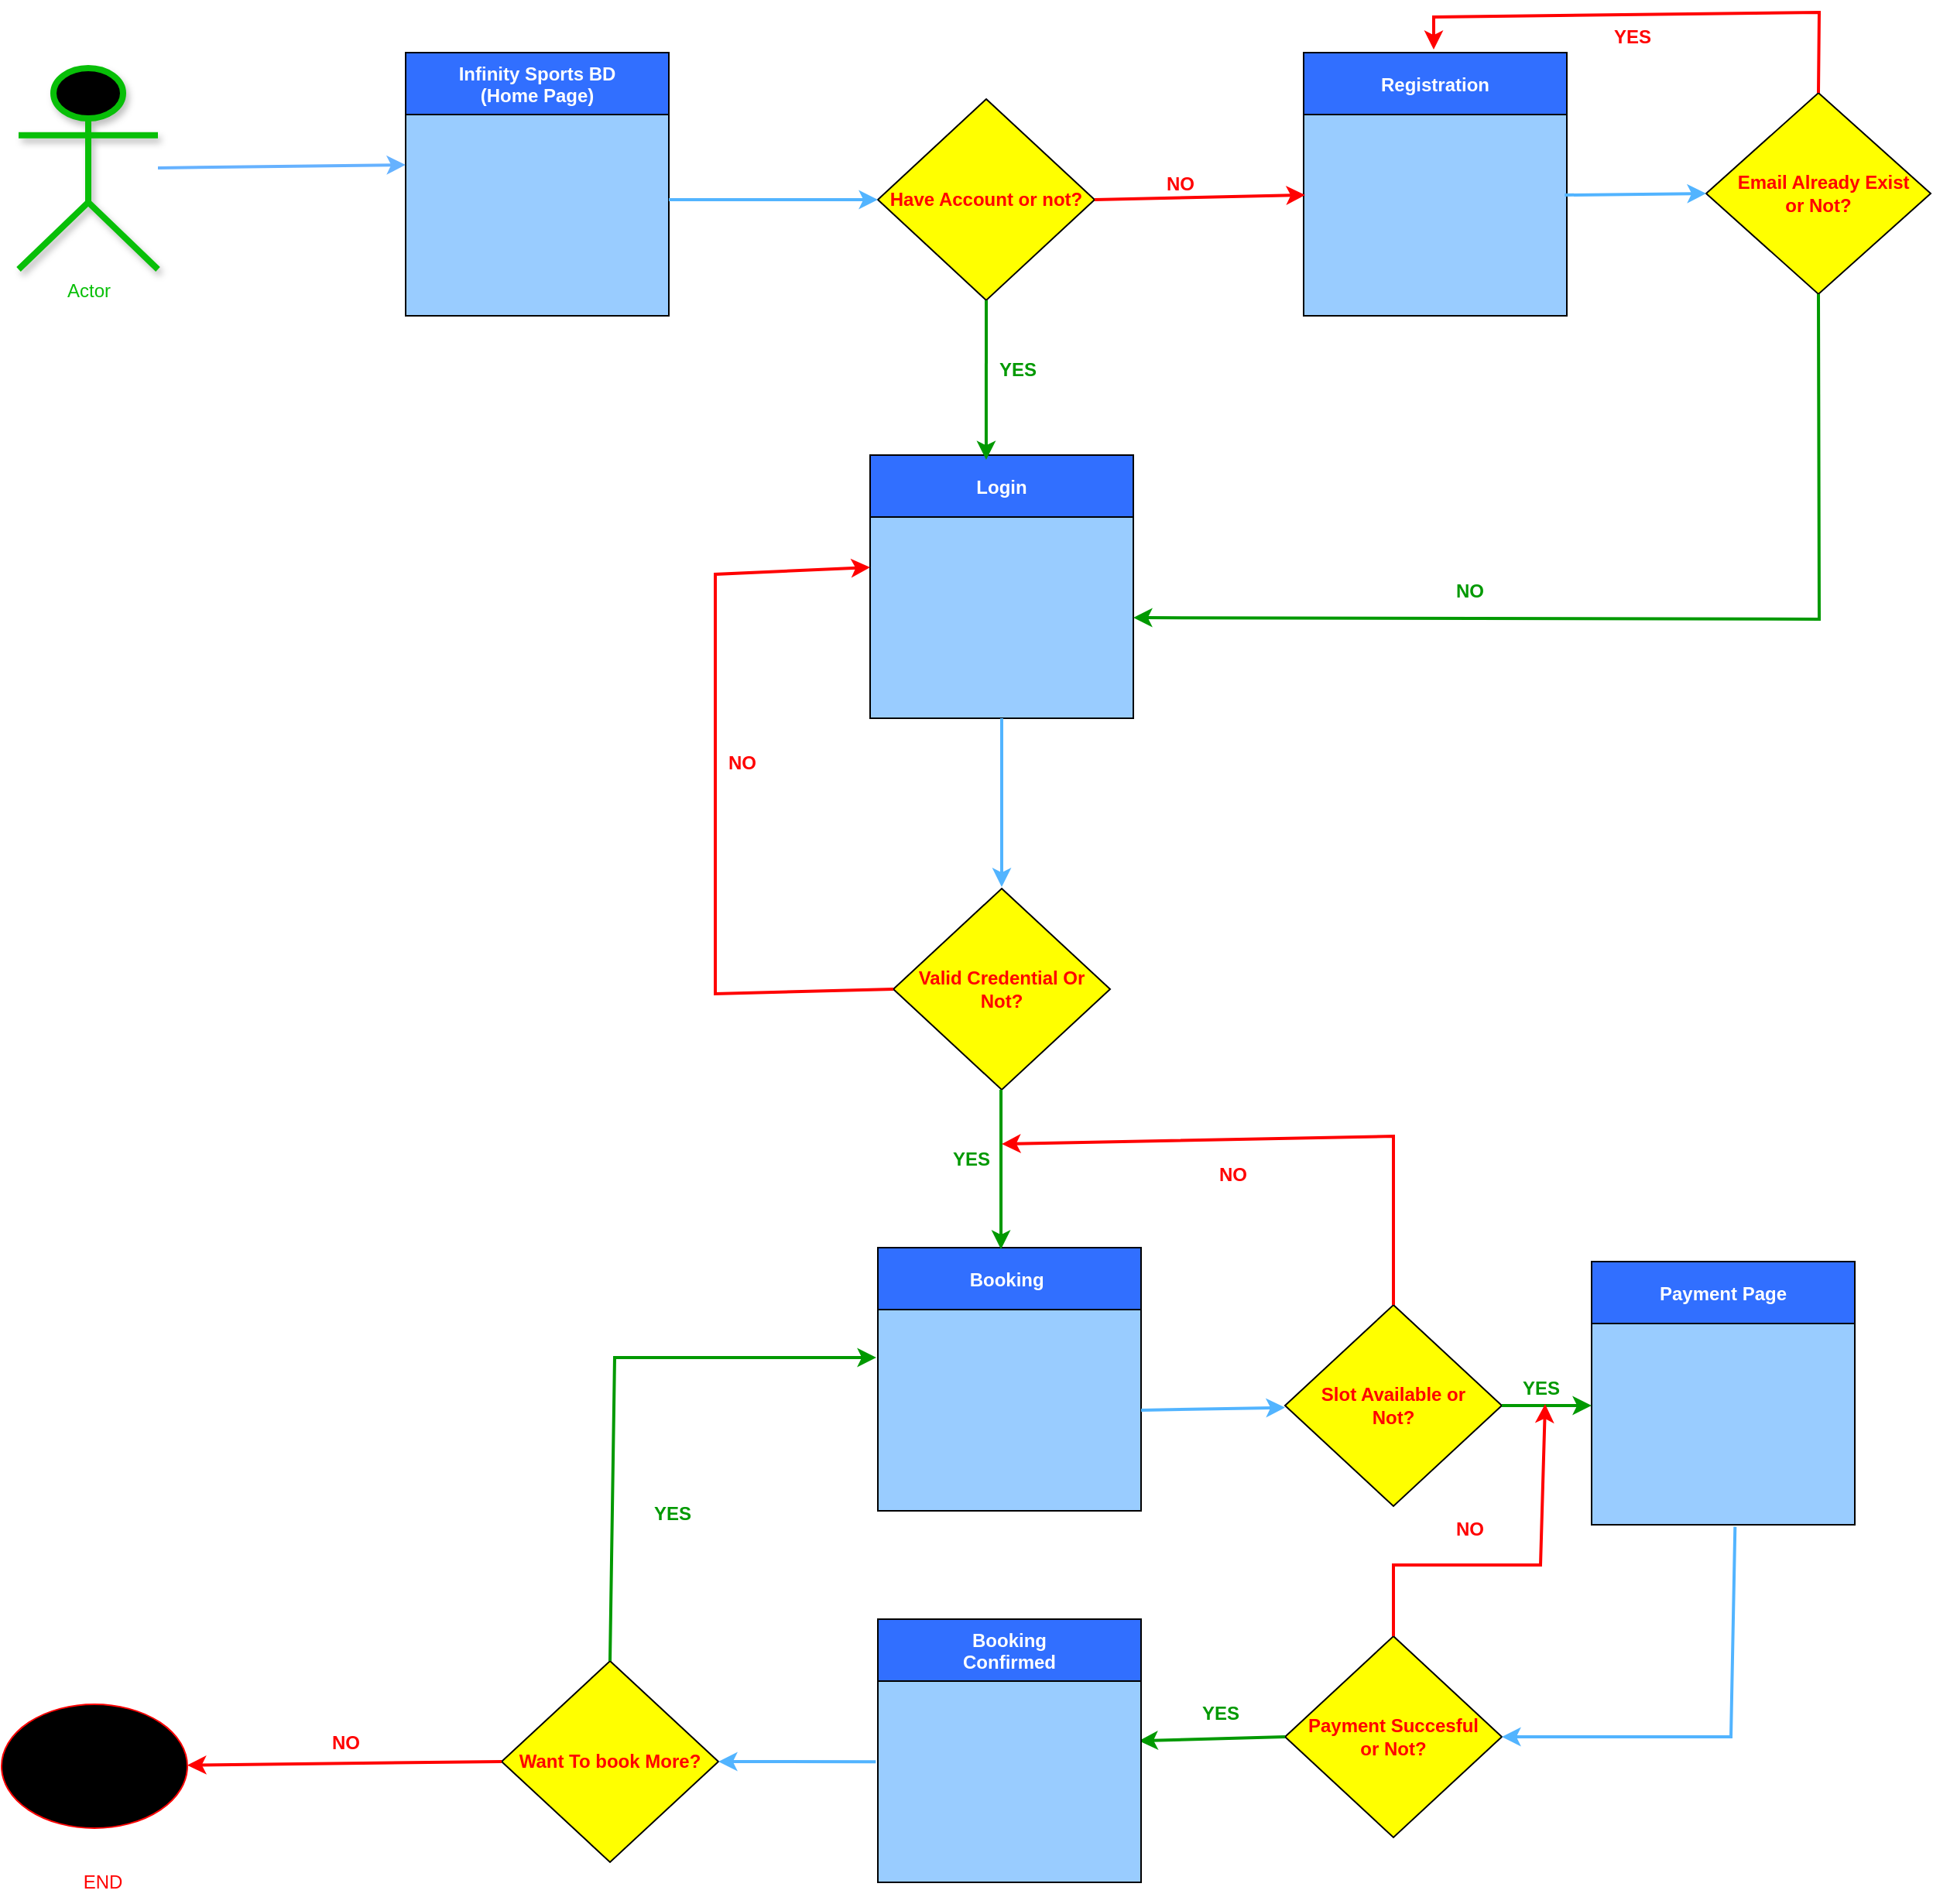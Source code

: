 <mxfile version="26.2.14">
  <diagram name="Page-1" id="ae8q38mtqLgdX-uCqz7q">
    <mxGraphModel dx="4019" dy="1669" grid="0" gridSize="10" guides="1" tooltips="1" connect="1" arrows="1" fold="1" page="1" pageScale="1" pageWidth="850" pageHeight="1100" math="0" shadow="0">
      <root>
        <mxCell id="0" />
        <mxCell id="1" parent="0" />
        <mxCell id="zFUjroh93CvoQqSCuBnq-1" value="Infinity Sports BD&#xa;(Home Page)" style="swimlane;startSize=40;fillColor=#316FFF;fontColor=#FFFFFF;" vertex="1" parent="1">
          <mxGeometry x="50" y="50" width="170" height="170" as="geometry">
            <mxRectangle x="220" y="120" width="90" height="30" as="alternateBounds" />
          </mxGeometry>
        </mxCell>
        <mxCell id="zFUjroh93CvoQqSCuBnq-8" value="" style="whiteSpace=wrap;html=1;fillColor=#99CCFF;" vertex="1" parent="zFUjroh93CvoQqSCuBnq-1">
          <mxGeometry y="40" width="170" height="130" as="geometry" />
        </mxCell>
        <mxCell id="zFUjroh93CvoQqSCuBnq-11" value="Booking " style="swimlane;startSize=40;fillColor=#316FFF;fontColor=#FFFFFF;" vertex="1" parent="1">
          <mxGeometry x="355" y="822" width="170" height="167" as="geometry">
            <mxRectangle x="220" y="120" width="90" height="30" as="alternateBounds" />
          </mxGeometry>
        </mxCell>
        <mxCell id="zFUjroh93CvoQqSCuBnq-12" value="" style="whiteSpace=wrap;html=1;fillColor=#99CCFF;" vertex="1" parent="zFUjroh93CvoQqSCuBnq-11">
          <mxGeometry y="40" width="170" height="130" as="geometry" />
        </mxCell>
        <mxCell id="zFUjroh93CvoQqSCuBnq-13" value="Registration" style="swimlane;startSize=40;fillColor=#316FFF;fontColor=#FFFFFF;" vertex="1" parent="1">
          <mxGeometry x="630" y="50" width="170" height="170" as="geometry">
            <mxRectangle x="220" y="120" width="90" height="30" as="alternateBounds" />
          </mxGeometry>
        </mxCell>
        <mxCell id="zFUjroh93CvoQqSCuBnq-14" value="" style="whiteSpace=wrap;html=1;fillColor=#99CCFF;" vertex="1" parent="zFUjroh93CvoQqSCuBnq-13">
          <mxGeometry y="40" width="170" height="130" as="geometry" />
        </mxCell>
        <mxCell id="zFUjroh93CvoQqSCuBnq-15" value="Payment Page" style="swimlane;startSize=40;fillColor=#316FFF;fontColor=#FFFFFF;" vertex="1" parent="1">
          <mxGeometry x="816" y="831" width="170" height="130" as="geometry">
            <mxRectangle x="220" y="120" width="90" height="30" as="alternateBounds" />
          </mxGeometry>
        </mxCell>
        <mxCell id="zFUjroh93CvoQqSCuBnq-16" value="" style="whiteSpace=wrap;html=1;fillColor=#99CCFF;" vertex="1" parent="zFUjroh93CvoQqSCuBnq-15">
          <mxGeometry y="40" width="170" height="130" as="geometry" />
        </mxCell>
        <mxCell id="zFUjroh93CvoQqSCuBnq-17" value="Login" style="swimlane;startSize=40;fillColor=#316FFF;fontColor=#FFFFFF;" vertex="1" parent="1">
          <mxGeometry x="350" y="310" width="170" height="170" as="geometry">
            <mxRectangle x="220" y="120" width="90" height="30" as="alternateBounds" />
          </mxGeometry>
        </mxCell>
        <mxCell id="zFUjroh93CvoQqSCuBnq-18" value="" style="whiteSpace=wrap;html=1;fillColor=#99CCFF;" vertex="1" parent="zFUjroh93CvoQqSCuBnq-17">
          <mxGeometry y="40" width="170" height="130" as="geometry" />
        </mxCell>
        <mxCell id="zFUjroh93CvoQqSCuBnq-21" value="&lt;font style=&quot;color: rgb(255, 0, 0);&quot;&gt;&lt;b style=&quot;&quot;&gt;Have Account or not?&lt;/b&gt;&lt;/font&gt;" style="rhombus;whiteSpace=wrap;html=1;fillColor=light-dark(#FFFF00,#FFFF00);" vertex="1" parent="1">
          <mxGeometry x="355" y="80" width="140" height="130" as="geometry" />
        </mxCell>
        <mxCell id="zFUjroh93CvoQqSCuBnq-22" value="" style="endArrow=classic;html=1;rounded=0;exitX=1;exitY=0.5;exitDx=0;exitDy=0;entryX=0.006;entryY=0.4;entryDx=0;entryDy=0;entryPerimeter=0;strokeColor=#FF0000;strokeWidth=2;" edge="1" parent="1" source="zFUjroh93CvoQqSCuBnq-21" target="zFUjroh93CvoQqSCuBnq-14">
          <mxGeometry width="50" height="50" relative="1" as="geometry">
            <mxPoint x="400" y="240" as="sourcePoint" />
            <mxPoint x="450" y="190" as="targetPoint" />
          </mxGeometry>
        </mxCell>
        <mxCell id="zFUjroh93CvoQqSCuBnq-23" value="&lt;b&gt;&lt;font style=&quot;color: rgb(255, 0, 0);&quot;&gt;NO&lt;/font&gt;&lt;/b&gt;" style="text;html=1;align=center;verticalAlign=middle;resizable=0;points=[];autosize=1;strokeColor=none;fillColor=none;" vertex="1" parent="1">
          <mxGeometry x="530" y="120" width="40" height="30" as="geometry" />
        </mxCell>
        <mxCell id="zFUjroh93CvoQqSCuBnq-25" value="" style="endArrow=classic;html=1;rounded=0;exitX=0.5;exitY=1;exitDx=0;exitDy=0;entryX=0.441;entryY=0.018;entryDx=0;entryDy=0;entryPerimeter=0;strokeColor=#009900;strokeWidth=2;" edge="1" parent="1" source="zFUjroh93CvoQqSCuBnq-21" target="zFUjroh93CvoQqSCuBnq-17">
          <mxGeometry width="50" height="50" relative="1" as="geometry">
            <mxPoint x="400" y="240" as="sourcePoint" />
            <mxPoint x="450" y="190" as="targetPoint" />
          </mxGeometry>
        </mxCell>
        <mxCell id="zFUjroh93CvoQqSCuBnq-26" value="&lt;b&gt;&lt;font style=&quot;color: rgb(0, 153, 0);&quot;&gt;YES&lt;/font&gt;&lt;/b&gt;" style="text;html=1;align=center;verticalAlign=middle;resizable=0;points=[];autosize=1;strokeColor=none;fillColor=none;" vertex="1" parent="1">
          <mxGeometry x="420" y="240" width="50" height="30" as="geometry" />
        </mxCell>
        <mxCell id="zFUjroh93CvoQqSCuBnq-27" value="" style="endArrow=classic;html=1;rounded=0;entryX=0;entryY=0.5;entryDx=0;entryDy=0;strokeColor=light-dark(#52b4ff, #ededed);strokeWidth=2;" edge="1" parent="1" target="zFUjroh93CvoQqSCuBnq-21">
          <mxGeometry width="50" height="50" relative="1" as="geometry">
            <mxPoint x="220" y="145" as="sourcePoint" />
            <mxPoint x="450" y="190" as="targetPoint" />
          </mxGeometry>
        </mxCell>
        <mxCell id="zFUjroh93CvoQqSCuBnq-28" value="&lt;font style=&quot;&quot;&gt;Actor&lt;/font&gt;" style="shape=umlActor;verticalLabelPosition=bottom;verticalAlign=top;html=1;outlineConnect=0;fillColor=#dae8fc;strokeColor=#08BF08;fontColor=#08BF08;gradientColor=light-dark(#00ff04, #ededed);gradientDirection=north;shadow=1;strokeWidth=4;fontStyle=0" vertex="1" parent="1">
          <mxGeometry x="-200" y="60" width="90" height="130" as="geometry" />
        </mxCell>
        <mxCell id="zFUjroh93CvoQqSCuBnq-31" value="" style="endArrow=classic;html=1;rounded=0;entryX=0;entryY=0.25;entryDx=0;entryDy=0;strokeWidth=2;strokeColor=#66B2FF;" edge="1" parent="1" source="zFUjroh93CvoQqSCuBnq-28" target="zFUjroh93CvoQqSCuBnq-8">
          <mxGeometry width="50" height="50" relative="1" as="geometry">
            <mxPoint x="180" y="240" as="sourcePoint" />
            <mxPoint x="230" y="190" as="targetPoint" />
          </mxGeometry>
        </mxCell>
        <mxCell id="zFUjroh93CvoQqSCuBnq-34" value="&lt;font style=&quot;color: rgb(255, 0, 0);&quot;&gt;&lt;b style=&quot;&quot;&gt;&amp;nbsp; &amp;nbsp;Email Already Exist&amp;nbsp;&lt;/b&gt;&lt;/font&gt;&lt;div&gt;&lt;font style=&quot;color: rgb(255, 0, 0);&quot;&gt;&lt;b style=&quot;&quot;&gt;or Not?&lt;/b&gt;&lt;/font&gt;&lt;/div&gt;" style="rhombus;whiteSpace=wrap;html=1;fillColor=light-dark(#FFFF00,#FFFF00);" vertex="1" parent="1">
          <mxGeometry x="890" y="76" width="145" height="130" as="geometry" />
        </mxCell>
        <mxCell id="zFUjroh93CvoQqSCuBnq-36" value="&lt;b&gt;&lt;font style=&quot;color: rgb(0, 153, 0);&quot;&gt;NO&lt;/font&gt;&lt;/b&gt;" style="text;html=1;align=center;verticalAlign=middle;resizable=0;points=[];autosize=1;strokeColor=none;fillColor=none;" vertex="1" parent="1">
          <mxGeometry x="719" y="385" width="36" height="26" as="geometry" />
        </mxCell>
        <mxCell id="zFUjroh93CvoQqSCuBnq-37" value="" style="endArrow=classic;html=1;rounded=0;exitX=0.5;exitY=0;exitDx=0;exitDy=0;strokeColor=#FF0000;strokeWidth=2;" edge="1" parent="1" source="zFUjroh93CvoQqSCuBnq-34">
          <mxGeometry width="50" height="50" relative="1" as="geometry">
            <mxPoint x="505" y="155" as="sourcePoint" />
            <mxPoint x="714" y="48" as="targetPoint" />
            <Array as="points">
              <mxPoint x="963" y="24" />
              <mxPoint x="714" y="27" />
            </Array>
          </mxGeometry>
        </mxCell>
        <mxCell id="zFUjroh93CvoQqSCuBnq-38" value="" style="endArrow=classic;html=1;rounded=0;exitX=0.5;exitY=1;exitDx=0;exitDy=0;strokeColor=#009900;entryX=1;entryY=0.5;entryDx=0;entryDy=0;strokeWidth=2;" edge="1" parent="1" source="zFUjroh93CvoQqSCuBnq-34" target="zFUjroh93CvoQqSCuBnq-18">
          <mxGeometry width="50" height="50" relative="1" as="geometry">
            <mxPoint x="435" y="220" as="sourcePoint" />
            <mxPoint x="525" y="408" as="targetPoint" />
            <Array as="points">
              <mxPoint x="963" y="416" />
            </Array>
          </mxGeometry>
        </mxCell>
        <mxCell id="zFUjroh93CvoQqSCuBnq-39" value="&lt;b&gt;&lt;font style=&quot;color: rgb(255, 0, 0);&quot;&gt;YES&lt;/font&gt;&lt;/b&gt;" style="text;html=1;align=center;verticalAlign=middle;resizable=0;points=[];autosize=1;strokeColor=none;fillColor=none;" vertex="1" parent="1">
          <mxGeometry x="821" y="27" width="42" height="26" as="geometry" />
        </mxCell>
        <mxCell id="zFUjroh93CvoQqSCuBnq-40" value="&lt;font style=&quot;color: rgb(255, 0, 0);&quot;&gt;&lt;b style=&quot;&quot;&gt;Valid Credential Or&lt;/b&gt;&lt;/font&gt;&lt;div&gt;&lt;font style=&quot;color: rgb(255, 0, 0);&quot;&gt;&lt;b style=&quot;&quot;&gt;Not?&lt;/b&gt;&lt;/font&gt;&lt;/div&gt;" style="rhombus;whiteSpace=wrap;html=1;fillColor=light-dark(#FFFF00,#FFFF00);" vertex="1" parent="1">
          <mxGeometry x="365" y="590" width="140" height="130" as="geometry" />
        </mxCell>
        <mxCell id="zFUjroh93CvoQqSCuBnq-41" value="&lt;b&gt;&lt;font style=&quot;color: rgb(0, 153, 0);&quot;&gt;YES&lt;/font&gt;&lt;/b&gt;" style="text;html=1;align=center;verticalAlign=middle;resizable=0;points=[];autosize=1;strokeColor=none;fillColor=none;" vertex="1" parent="1">
          <mxGeometry x="390" y="750" width="50" height="30" as="geometry" />
        </mxCell>
        <mxCell id="zFUjroh93CvoQqSCuBnq-42" value="" style="endArrow=classic;html=1;rounded=0;exitX=0.5;exitY=1;exitDx=0;exitDy=0;entryX=0.441;entryY=0.018;entryDx=0;entryDy=0;entryPerimeter=0;strokeColor=#009900;strokeWidth=2;" edge="1" parent="1">
          <mxGeometry width="50" height="50" relative="1" as="geometry">
            <mxPoint x="434.52" y="720" as="sourcePoint" />
            <mxPoint x="434.52" y="823" as="targetPoint" />
          </mxGeometry>
        </mxCell>
        <mxCell id="zFUjroh93CvoQqSCuBnq-43" value="" style="endArrow=classic;html=1;rounded=0;strokeColor=light-dark(#52b4ff, #ededed);exitX=0.5;exitY=1;exitDx=0;exitDy=0;strokeWidth=2;" edge="1" parent="1" source="zFUjroh93CvoQqSCuBnq-17">
          <mxGeometry width="50" height="50" relative="1" as="geometry">
            <mxPoint x="435" y="589" as="sourcePoint" />
            <mxPoint x="435" y="589" as="targetPoint" />
          </mxGeometry>
        </mxCell>
        <mxCell id="zFUjroh93CvoQqSCuBnq-45" value="&lt;b&gt;&lt;font style=&quot;color: rgb(255, 0, 0);&quot;&gt;NO&lt;/font&gt;&lt;/b&gt;" style="text;html=1;align=center;verticalAlign=middle;resizable=0;points=[];autosize=1;strokeColor=none;fillColor=none;" vertex="1" parent="1">
          <mxGeometry x="247" y="494" width="40" height="30" as="geometry" />
        </mxCell>
        <mxCell id="zFUjroh93CvoQqSCuBnq-46" value="" style="endArrow=classic;html=1;rounded=0;strokeColor=#FF0000;exitX=0;exitY=0.5;exitDx=0;exitDy=0;entryX=0;entryY=0.25;entryDx=0;entryDy=0;strokeWidth=2;" edge="1" parent="1" source="zFUjroh93CvoQqSCuBnq-40" target="zFUjroh93CvoQqSCuBnq-18">
          <mxGeometry width="50" height="50" relative="1" as="geometry">
            <mxPoint x="361" y="652" as="sourcePoint" />
            <mxPoint x="345" y="387" as="targetPoint" />
            <Array as="points">
              <mxPoint x="250" y="658" />
              <mxPoint x="250" y="387" />
            </Array>
          </mxGeometry>
        </mxCell>
        <mxCell id="zFUjroh93CvoQqSCuBnq-51" value="&lt;font style=&quot;color: rgb(255, 0, 0);&quot;&gt;&lt;b style=&quot;&quot;&gt;Slot Available or&lt;/b&gt;&lt;/font&gt;&lt;div&gt;&lt;font style=&quot;color: rgb(255, 0, 0);&quot;&gt;&lt;b style=&quot;&quot;&gt;Not?&lt;/b&gt;&lt;/font&gt;&lt;/div&gt;" style="rhombus;whiteSpace=wrap;html=1;fillColor=#FFFF00;" vertex="1" parent="1">
          <mxGeometry x="618" y="859" width="140" height="130" as="geometry" />
        </mxCell>
        <mxCell id="zFUjroh93CvoQqSCuBnq-52" value="" style="endArrow=classic;html=1;rounded=0;strokeColor=#FF0000;exitX=0.5;exitY=0;exitDx=0;exitDy=0;strokeWidth=2;" edge="1" parent="1" source="zFUjroh93CvoQqSCuBnq-51">
          <mxGeometry width="50" height="50" relative="1" as="geometry">
            <mxPoint x="375" y="665" as="sourcePoint" />
            <mxPoint x="435" y="755" as="targetPoint" />
            <Array as="points">
              <mxPoint x="688" y="750" />
            </Array>
          </mxGeometry>
        </mxCell>
        <mxCell id="zFUjroh93CvoQqSCuBnq-53" value="" style="endArrow=classic;html=1;rounded=0;exitX=1;exitY=0.5;exitDx=0;exitDy=0;strokeColor=#009900;strokeWidth=2;" edge="1" parent="1" source="zFUjroh93CvoQqSCuBnq-51">
          <mxGeometry width="50" height="50" relative="1" as="geometry">
            <mxPoint x="444.52" y="730" as="sourcePoint" />
            <mxPoint x="816" y="924" as="targetPoint" />
          </mxGeometry>
        </mxCell>
        <mxCell id="zFUjroh93CvoQqSCuBnq-55" value="&lt;font style=&quot;color: rgb(255, 0, 0);&quot;&gt;&lt;b style=&quot;&quot;&gt;Payment Succesful&lt;/b&gt;&lt;/font&gt;&lt;div&gt;&lt;font style=&quot;color: rgb(255, 0, 0);&quot;&gt;&lt;b style=&quot;&quot;&gt;or Not?&lt;/b&gt;&lt;/font&gt;&lt;/div&gt;" style="rhombus;whiteSpace=wrap;html=1;fillColor=#FFFF00;" vertex="1" parent="1">
          <mxGeometry x="618" y="1073" width="140" height="130" as="geometry" />
        </mxCell>
        <mxCell id="zFUjroh93CvoQqSCuBnq-56" value="" style="endArrow=classic;html=1;rounded=0;strokeColor=#009900;exitX=0;exitY=0.5;exitDx=0;exitDy=0;entryX=0.992;entryY=0.297;entryDx=0;entryDy=0;entryPerimeter=0;strokeWidth=2;" edge="1" parent="1" source="zFUjroh93CvoQqSCuBnq-55" target="zFUjroh93CvoQqSCuBnq-59">
          <mxGeometry width="50" height="50" relative="1" as="geometry">
            <mxPoint x="691" y="1006" as="sourcePoint" />
            <mxPoint x="531" y="1140" as="targetPoint" />
          </mxGeometry>
        </mxCell>
        <mxCell id="zFUjroh93CvoQqSCuBnq-58" value="Booking&#xa;Confirmed" style="swimlane;startSize=40;fillColor=#316FFF;fontColor=#FFFFFF;" vertex="1" parent="1">
          <mxGeometry x="355" y="1062" width="170" height="167" as="geometry">
            <mxRectangle x="220" y="120" width="90" height="30" as="alternateBounds" />
          </mxGeometry>
        </mxCell>
        <mxCell id="zFUjroh93CvoQqSCuBnq-59" value="" style="whiteSpace=wrap;html=1;fillColor=#99CCFF;" vertex="1" parent="zFUjroh93CvoQqSCuBnq-58">
          <mxGeometry y="40" width="170" height="130" as="geometry" />
        </mxCell>
        <mxCell id="zFUjroh93CvoQqSCuBnq-60" value="" style="endArrow=classic;html=1;rounded=0;strokeColor=light-dark(#52b4ff, #ededed);entryX=1;entryY=0.5;entryDx=0;entryDy=0;exitX=0.545;exitY=1.01;exitDx=0;exitDy=0;exitPerimeter=0;strokeWidth=2;" edge="1" parent="1" source="zFUjroh93CvoQqSCuBnq-16" target="zFUjroh93CvoQqSCuBnq-55">
          <mxGeometry width="50" height="50" relative="1" as="geometry">
            <mxPoint x="899" y="1004" as="sourcePoint" />
            <mxPoint x="908" y="1097" as="targetPoint" />
            <Array as="points">
              <mxPoint x="906" y="1138" />
            </Array>
          </mxGeometry>
        </mxCell>
        <mxCell id="zFUjroh93CvoQqSCuBnq-61" value="" style="endArrow=classic;html=1;rounded=0;strokeColor=#FF0000;exitX=0.5;exitY=0;exitDx=0;exitDy=0;strokeWidth=2;" edge="1" parent="1" source="zFUjroh93CvoQqSCuBnq-55">
          <mxGeometry width="50" height="50" relative="1" as="geometry">
            <mxPoint x="698" y="869" as="sourcePoint" />
            <mxPoint x="786" y="923" as="targetPoint" />
            <Array as="points">
              <mxPoint x="688" y="1027" />
              <mxPoint x="783" y="1027" />
            </Array>
          </mxGeometry>
        </mxCell>
        <mxCell id="zFUjroh93CvoQqSCuBnq-62" value="&lt;font style=&quot;color: rgb(255, 0, 0);&quot;&gt;&lt;b style=&quot;&quot;&gt;Want To book More?&lt;/b&gt;&lt;/font&gt;" style="rhombus;whiteSpace=wrap;html=1;fillColor=#FFFF00;" vertex="1" parent="1">
          <mxGeometry x="112" y="1089" width="140" height="130" as="geometry" />
        </mxCell>
        <mxCell id="zFUjroh93CvoQqSCuBnq-63" value="" style="endArrow=classic;html=1;rounded=0;strokeColor=light-dark(#52b4ff, #ededed);entryX=1;entryY=0.5;entryDx=0;entryDy=0;exitX=-0.008;exitY=0.401;exitDx=0;exitDy=0;exitPerimeter=0;strokeWidth=2;" edge="1" parent="1" source="zFUjroh93CvoQqSCuBnq-59" target="zFUjroh93CvoQqSCuBnq-62">
          <mxGeometry width="50" height="50" relative="1" as="geometry">
            <mxPoint x="351" y="1154" as="sourcePoint" />
            <mxPoint x="768" y="1148" as="targetPoint" />
            <Array as="points" />
          </mxGeometry>
        </mxCell>
        <mxCell id="zFUjroh93CvoQqSCuBnq-66" value="" style="endArrow=classic;html=1;rounded=0;strokeColor=#FF0000;exitX=0;exitY=0.5;exitDx=0;exitDy=0;strokeWidth=2;" edge="1" parent="1" source="zFUjroh93CvoQqSCuBnq-62" target="zFUjroh93CvoQqSCuBnq-70">
          <mxGeometry width="50" height="50" relative="1" as="geometry">
            <mxPoint x="698" y="869" as="sourcePoint" />
            <mxPoint x="-50" y="1154" as="targetPoint" />
            <Array as="points" />
          </mxGeometry>
        </mxCell>
        <mxCell id="zFUjroh93CvoQqSCuBnq-69" value="" style="endArrow=classic;html=1;rounded=0;strokeColor=#009900;exitX=0.5;exitY=0;exitDx=0;exitDy=0;strokeWidth=2;" edge="1" parent="1" source="zFUjroh93CvoQqSCuBnq-62">
          <mxGeometry width="50" height="50" relative="1" as="geometry">
            <mxPoint x="628" y="1148" as="sourcePoint" />
            <mxPoint x="354" y="893" as="targetPoint" />
            <Array as="points">
              <mxPoint x="185" y="893" />
            </Array>
          </mxGeometry>
        </mxCell>
        <mxCell id="zFUjroh93CvoQqSCuBnq-70" value="" style="ellipse;whiteSpace=wrap;html=1;strokeColor=#FF0000;align=center;verticalAlign=top;fontFamily=Helvetica;fontSize=12;fontColor=#08BF08;fillColor=#dae8fc;gradientColor=light-dark(#eb0f0f, #ededed);gradientDirection=north;" vertex="1" parent="1">
          <mxGeometry x="-211" y="1117" width="120" height="80" as="geometry" />
        </mxCell>
        <mxCell id="zFUjroh93CvoQqSCuBnq-71" value="&lt;b&gt;&lt;font style=&quot;color: rgb(0, 153, 0);&quot;&gt;YES&lt;/font&gt;&lt;/b&gt;" style="text;html=1;align=center;verticalAlign=middle;resizable=0;points=[];autosize=1;strokeColor=none;fillColor=none;" vertex="1" parent="1">
          <mxGeometry x="197" y="979" width="50" height="30" as="geometry" />
        </mxCell>
        <mxCell id="zFUjroh93CvoQqSCuBnq-72" value="&lt;b&gt;&lt;font style=&quot;color: rgb(255, 0, 0);&quot;&gt;NO&lt;/font&gt;&lt;/b&gt;" style="text;html=1;align=center;verticalAlign=middle;resizable=0;points=[];autosize=1;strokeColor=none;fillColor=none;" vertex="1" parent="1">
          <mxGeometry x="-9" y="1127" width="40" height="30" as="geometry" />
        </mxCell>
        <mxCell id="zFUjroh93CvoQqSCuBnq-73" value="&lt;b&gt;&lt;font style=&quot;color: rgb(0, 153, 0);&quot;&gt;YES&lt;/font&gt;&lt;/b&gt;" style="text;html=1;align=center;verticalAlign=middle;resizable=0;points=[];autosize=1;strokeColor=none;fillColor=none;" vertex="1" parent="1">
          <mxGeometry x="551" y="1108" width="50" height="30" as="geometry" />
        </mxCell>
        <mxCell id="zFUjroh93CvoQqSCuBnq-74" value="&lt;b&gt;&lt;font style=&quot;color: rgb(255, 0, 0);&quot;&gt;NO&lt;/font&gt;&lt;/b&gt;" style="text;html=1;align=center;verticalAlign=middle;resizable=0;points=[];autosize=1;strokeColor=none;fillColor=none;" vertex="1" parent="1">
          <mxGeometry x="717" y="989" width="40" height="30" as="geometry" />
        </mxCell>
        <mxCell id="zFUjroh93CvoQqSCuBnq-75" value="&lt;b&gt;&lt;font style=&quot;color: rgb(255, 0, 0);&quot;&gt;NO&lt;/font&gt;&lt;/b&gt;" style="text;html=1;align=center;verticalAlign=middle;resizable=0;points=[];autosize=1;strokeColor=none;fillColor=none;" vertex="1" parent="1">
          <mxGeometry x="564" y="760" width="40" height="30" as="geometry" />
        </mxCell>
        <mxCell id="zFUjroh93CvoQqSCuBnq-76" value="" style="endArrow=classic;html=1;rounded=0;strokeColor=light-dark(#52b4ff, #ededed);exitX=1;exitY=0.5;exitDx=0;exitDy=0;strokeWidth=2;" edge="1" parent="1" source="zFUjroh93CvoQqSCuBnq-12">
          <mxGeometry width="50" height="50" relative="1" as="geometry">
            <mxPoint x="526.49" y="922.71" as="sourcePoint" />
            <mxPoint x="618" y="925.29" as="targetPoint" />
            <Array as="points" />
          </mxGeometry>
        </mxCell>
        <mxCell id="zFUjroh93CvoQqSCuBnq-77" value="" style="endArrow=classic;html=1;rounded=0;strokeColor=light-dark(#52b4ff, #ededed);strokeWidth=2;exitX=0.992;exitY=0.4;exitDx=0;exitDy=0;exitPerimeter=0;entryX=0;entryY=0.5;entryDx=0;entryDy=0;" edge="1" parent="1" source="zFUjroh93CvoQqSCuBnq-14" target="zFUjroh93CvoQqSCuBnq-34">
          <mxGeometry width="50" height="50" relative="1" as="geometry">
            <mxPoint x="757" y="140.66" as="sourcePoint" />
            <mxPoint x="884" y="139" as="targetPoint" />
          </mxGeometry>
        </mxCell>
        <mxCell id="zFUjroh93CvoQqSCuBnq-78" value="&lt;b&gt;&lt;font style=&quot;color: rgb(0, 153, 0);&quot;&gt;YES&lt;/font&gt;&lt;/b&gt;" style="text;html=1;align=center;verticalAlign=middle;resizable=0;points=[];autosize=1;strokeColor=none;fillColor=none;" vertex="1" parent="1">
          <mxGeometry x="758" y="898" width="50" height="30" as="geometry" />
        </mxCell>
        <mxCell id="zFUjroh93CvoQqSCuBnq-79" value="&lt;font style=&quot;color: rgb(255, 0, 0);&quot;&gt;END&lt;/font&gt;" style="text;html=1;align=center;verticalAlign=middle;resizable=0;points=[];autosize=1;strokeColor=none;fillColor=none;fontFamily=Helvetica;fontSize=12;fontColor=#08BF08;" vertex="1" parent="1">
          <mxGeometry x="-168" y="1219" width="43" height="26" as="geometry" />
        </mxCell>
      </root>
    </mxGraphModel>
  </diagram>
</mxfile>
